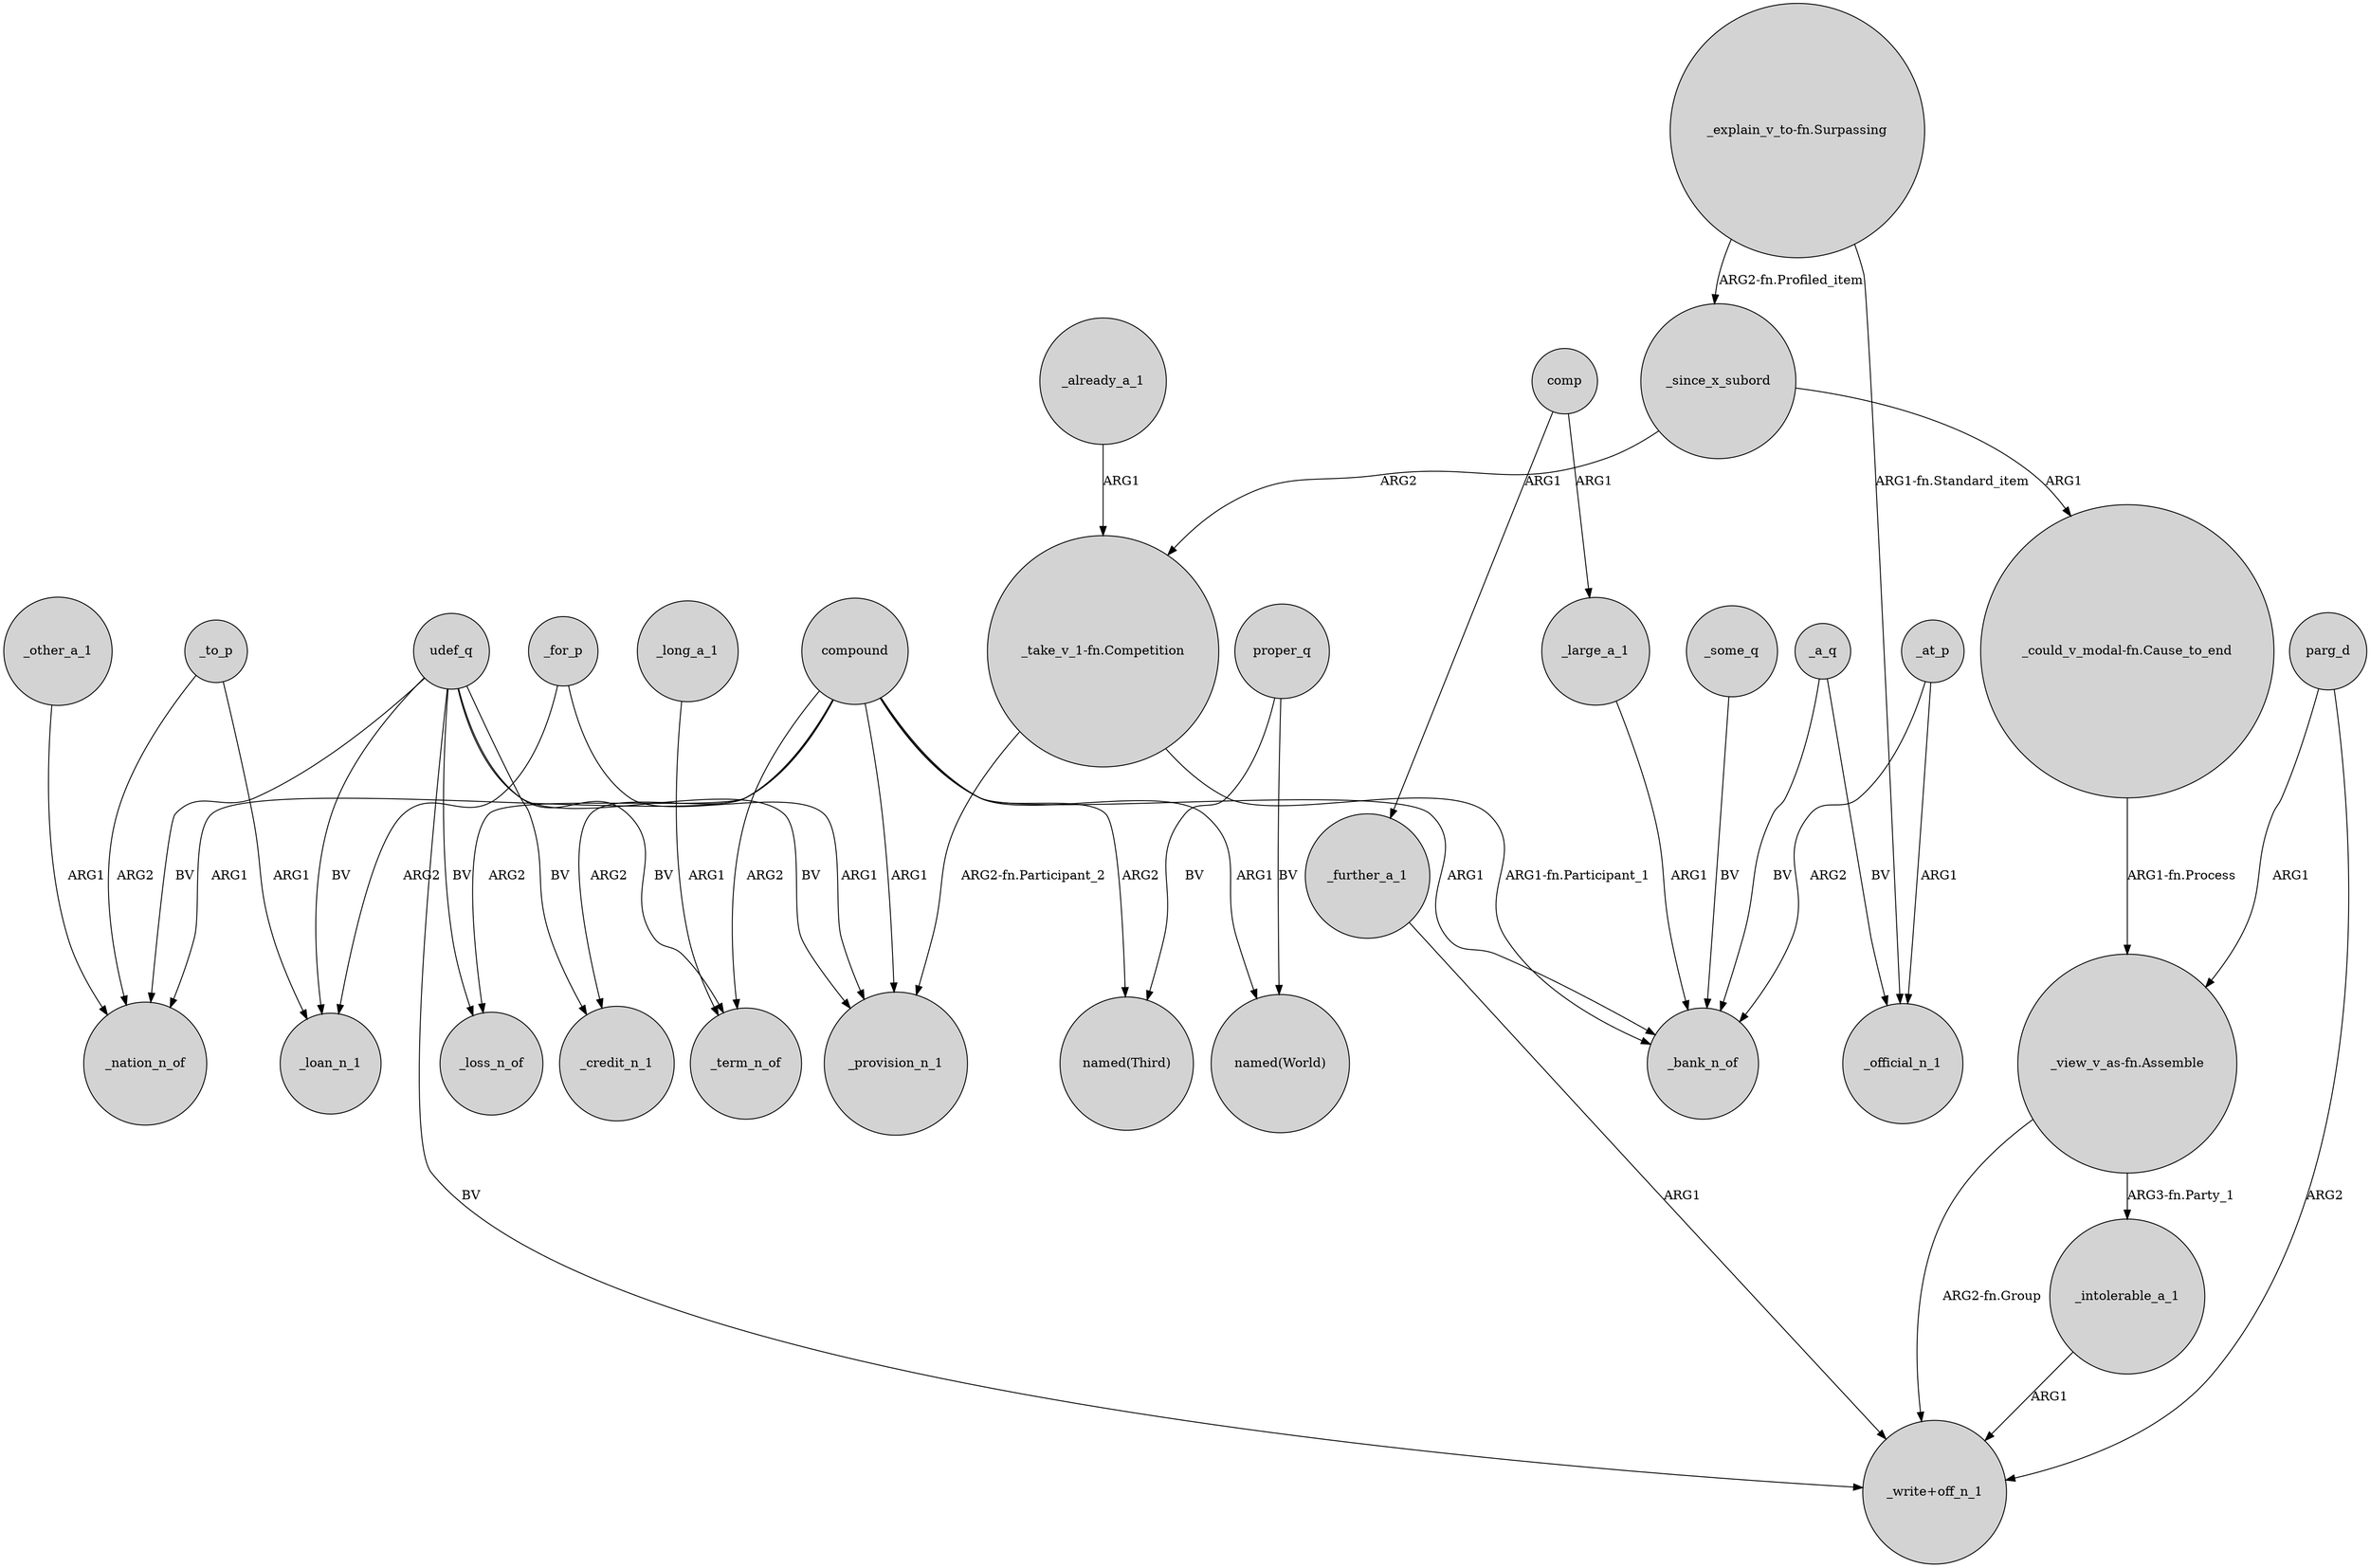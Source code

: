 digraph {
	node [shape=circle style=filled]
	udef_q -> _term_n_of [label=BV]
	_for_p -> _provision_n_1 [label=ARG1]
	"_take_v_1-fn.Competition" -> _bank_n_of [label="ARG1-fn.Participant_1"]
	_large_a_1 -> _bank_n_of [label=ARG1]
	parg_d -> "_write+off_n_1" [label=ARG2]
	_to_p -> _loan_n_1 [label=ARG1]
	comp -> _large_a_1 [label=ARG1]
	_at_p -> _bank_n_of [label=ARG2]
	compound -> _term_n_of [label=ARG2]
	"_view_v_as-fn.Assemble" -> "_write+off_n_1" [label="ARG2-fn.Group"]
	_a_q -> _official_n_1 [label=BV]
	"_could_v_modal-fn.Cause_to_end" -> "_view_v_as-fn.Assemble" [label="ARG1-fn.Process"]
	compound -> _bank_n_of [label=ARG1]
	"_view_v_as-fn.Assemble" -> _intolerable_a_1 [label="ARG3-fn.Party_1"]
	proper_q -> "named(Third)" [label=BV]
	udef_q -> _loan_n_1 [label=BV]
	udef_q -> "_write+off_n_1" [label=BV]
	_since_x_subord -> "_take_v_1-fn.Competition" [label=ARG2]
	compound -> "named(World)" [label=ARG1]
	_long_a_1 -> _term_n_of [label=ARG1]
	_at_p -> _official_n_1 [label=ARG1]
	parg_d -> "_view_v_as-fn.Assemble" [label=ARG1]
	_to_p -> _nation_n_of [label=ARG2]
	compound -> _provision_n_1 [label=ARG1]
	udef_q -> _nation_n_of [label=BV]
	compound -> "named(Third)" [label=ARG2]
	_already_a_1 -> "_take_v_1-fn.Competition" [label=ARG1]
	_intolerable_a_1 -> "_write+off_n_1" [label=ARG1]
	_a_q -> _bank_n_of [label=BV]
	udef_q -> _loss_n_of [label=BV]
	udef_q -> _provision_n_1 [label=BV]
	_other_a_1 -> _nation_n_of [label=ARG1]
	compound -> _credit_n_1 [label=ARG2]
	_for_p -> _loan_n_1 [label=ARG2]
	compound -> _nation_n_of [label=ARG1]
	udef_q -> _credit_n_1 [label=BV]
	"_explain_v_to-fn.Surpassing" -> _since_x_subord [label="ARG2-fn.Profiled_item"]
	_some_q -> _bank_n_of [label=BV]
	compound -> _loss_n_of [label=ARG2]
	comp -> _further_a_1 [label=ARG1]
	proper_q -> "named(World)" [label=BV]
	_since_x_subord -> "_could_v_modal-fn.Cause_to_end" [label=ARG1]
	"_explain_v_to-fn.Surpassing" -> _official_n_1 [label="ARG1-fn.Standard_item"]
	_further_a_1 -> "_write+off_n_1" [label=ARG1]
	"_take_v_1-fn.Competition" -> _provision_n_1 [label="ARG2-fn.Participant_2"]
}
